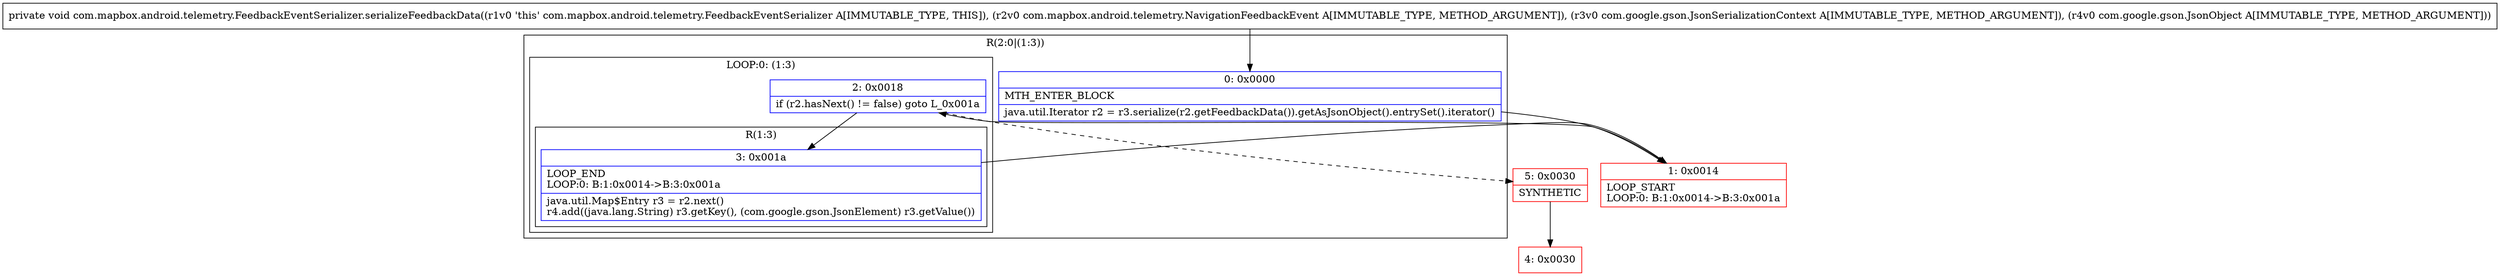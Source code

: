 digraph "CFG forcom.mapbox.android.telemetry.FeedbackEventSerializer.serializeFeedbackData(Lcom\/mapbox\/android\/telemetry\/NavigationFeedbackEvent;Lcom\/google\/gson\/JsonSerializationContext;Lcom\/google\/gson\/JsonObject;)V" {
subgraph cluster_Region_958851071 {
label = "R(2:0|(1:3))";
node [shape=record,color=blue];
Node_0 [shape=record,label="{0\:\ 0x0000|MTH_ENTER_BLOCK\l|java.util.Iterator r2 = r3.serialize(r2.getFeedbackData()).getAsJsonObject().entrySet().iterator()\l}"];
subgraph cluster_LoopRegion_2121198440 {
label = "LOOP:0: (1:3)";
node [shape=record,color=blue];
Node_2 [shape=record,label="{2\:\ 0x0018|if (r2.hasNext() != false) goto L_0x001a\l}"];
subgraph cluster_Region_964236480 {
label = "R(1:3)";
node [shape=record,color=blue];
Node_3 [shape=record,label="{3\:\ 0x001a|LOOP_END\lLOOP:0: B:1:0x0014\-\>B:3:0x001a\l|java.util.Map$Entry r3 = r2.next()\lr4.add((java.lang.String) r3.getKey(), (com.google.gson.JsonElement) r3.getValue())\l}"];
}
}
}
Node_1 [shape=record,color=red,label="{1\:\ 0x0014|LOOP_START\lLOOP:0: B:1:0x0014\-\>B:3:0x001a\l}"];
Node_4 [shape=record,color=red,label="{4\:\ 0x0030}"];
Node_5 [shape=record,color=red,label="{5\:\ 0x0030|SYNTHETIC\l}"];
MethodNode[shape=record,label="{private void com.mapbox.android.telemetry.FeedbackEventSerializer.serializeFeedbackData((r1v0 'this' com.mapbox.android.telemetry.FeedbackEventSerializer A[IMMUTABLE_TYPE, THIS]), (r2v0 com.mapbox.android.telemetry.NavigationFeedbackEvent A[IMMUTABLE_TYPE, METHOD_ARGUMENT]), (r3v0 com.google.gson.JsonSerializationContext A[IMMUTABLE_TYPE, METHOD_ARGUMENT]), (r4v0 com.google.gson.JsonObject A[IMMUTABLE_TYPE, METHOD_ARGUMENT])) }"];
MethodNode -> Node_0;
Node_0 -> Node_1;
Node_2 -> Node_3;
Node_2 -> Node_5[style=dashed];
Node_3 -> Node_1;
Node_1 -> Node_2;
Node_5 -> Node_4;
}

